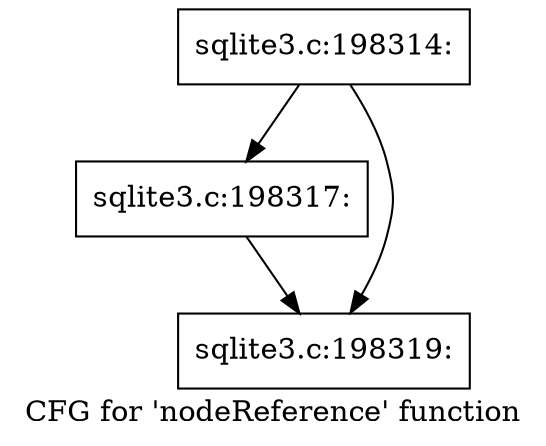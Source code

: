 digraph "CFG for 'nodeReference' function" {
	label="CFG for 'nodeReference' function";

	Node0x55c0fb51eaa0 [shape=record,label="{sqlite3.c:198314:}"];
	Node0x55c0fb51eaa0 -> Node0x55c0fb52ec10;
	Node0x55c0fb51eaa0 -> Node0x55c0fb52ec60;
	Node0x55c0fb52ec10 [shape=record,label="{sqlite3.c:198317:}"];
	Node0x55c0fb52ec10 -> Node0x55c0fb52ec60;
	Node0x55c0fb52ec60 [shape=record,label="{sqlite3.c:198319:}"];
}
